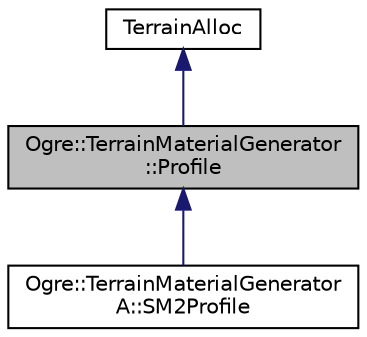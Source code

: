 digraph "Ogre::TerrainMaterialGenerator::Profile"
{
  bgcolor="transparent";
  edge [fontname="Helvetica",fontsize="10",labelfontname="Helvetica",labelfontsize="10"];
  node [fontname="Helvetica",fontsize="10",shape=record];
  Node0 [label="Ogre::TerrainMaterialGenerator\l::Profile",height=0.2,width=0.4,color="black", fillcolor="grey75", style="filled", fontcolor="black"];
  Node1 -> Node0 [dir="back",color="midnightblue",fontsize="10",style="solid",fontname="Helvetica"];
  Node1 [label="TerrainAlloc",height=0.2,width=0.4,color="black",URL="$class_ogre_1_1_allocated_object.html"];
  Node0 -> Node2 [dir="back",color="midnightblue",fontsize="10",style="solid",fontname="Helvetica"];
  Node2 [label="Ogre::TerrainMaterialGenerator\lA::SM2Profile",height=0.2,width=0.4,color="black",URL="$class_ogre_1_1_terrain_material_generator_a_1_1_s_m2_profile.html",tooltip="Shader model 2 profile target. "];
}
